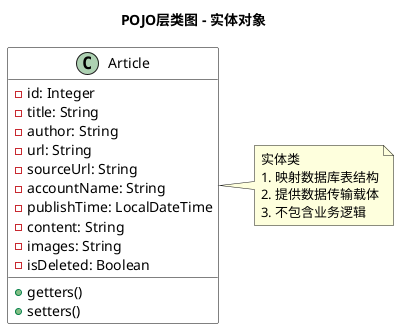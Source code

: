 @startuml

skinparam class {
    BackgroundColor White
    ArrowColor Black
    BorderColor Black
}

title POJO层类图 - 实体对象

class Article {
    -id: Integer
    -title: String
    -author: String
    -url: String
    -sourceUrl: String
    -accountName: String
    -publishTime: LocalDateTime
    -content: String
    -images: String
    -isDeleted: Boolean
    +getters()
    +setters()
}

note right of Article
  实体类
  1. 映射数据库表结构
  2. 提供数据传输载体
  3. 不包含业务逻辑
end note

@enduml
